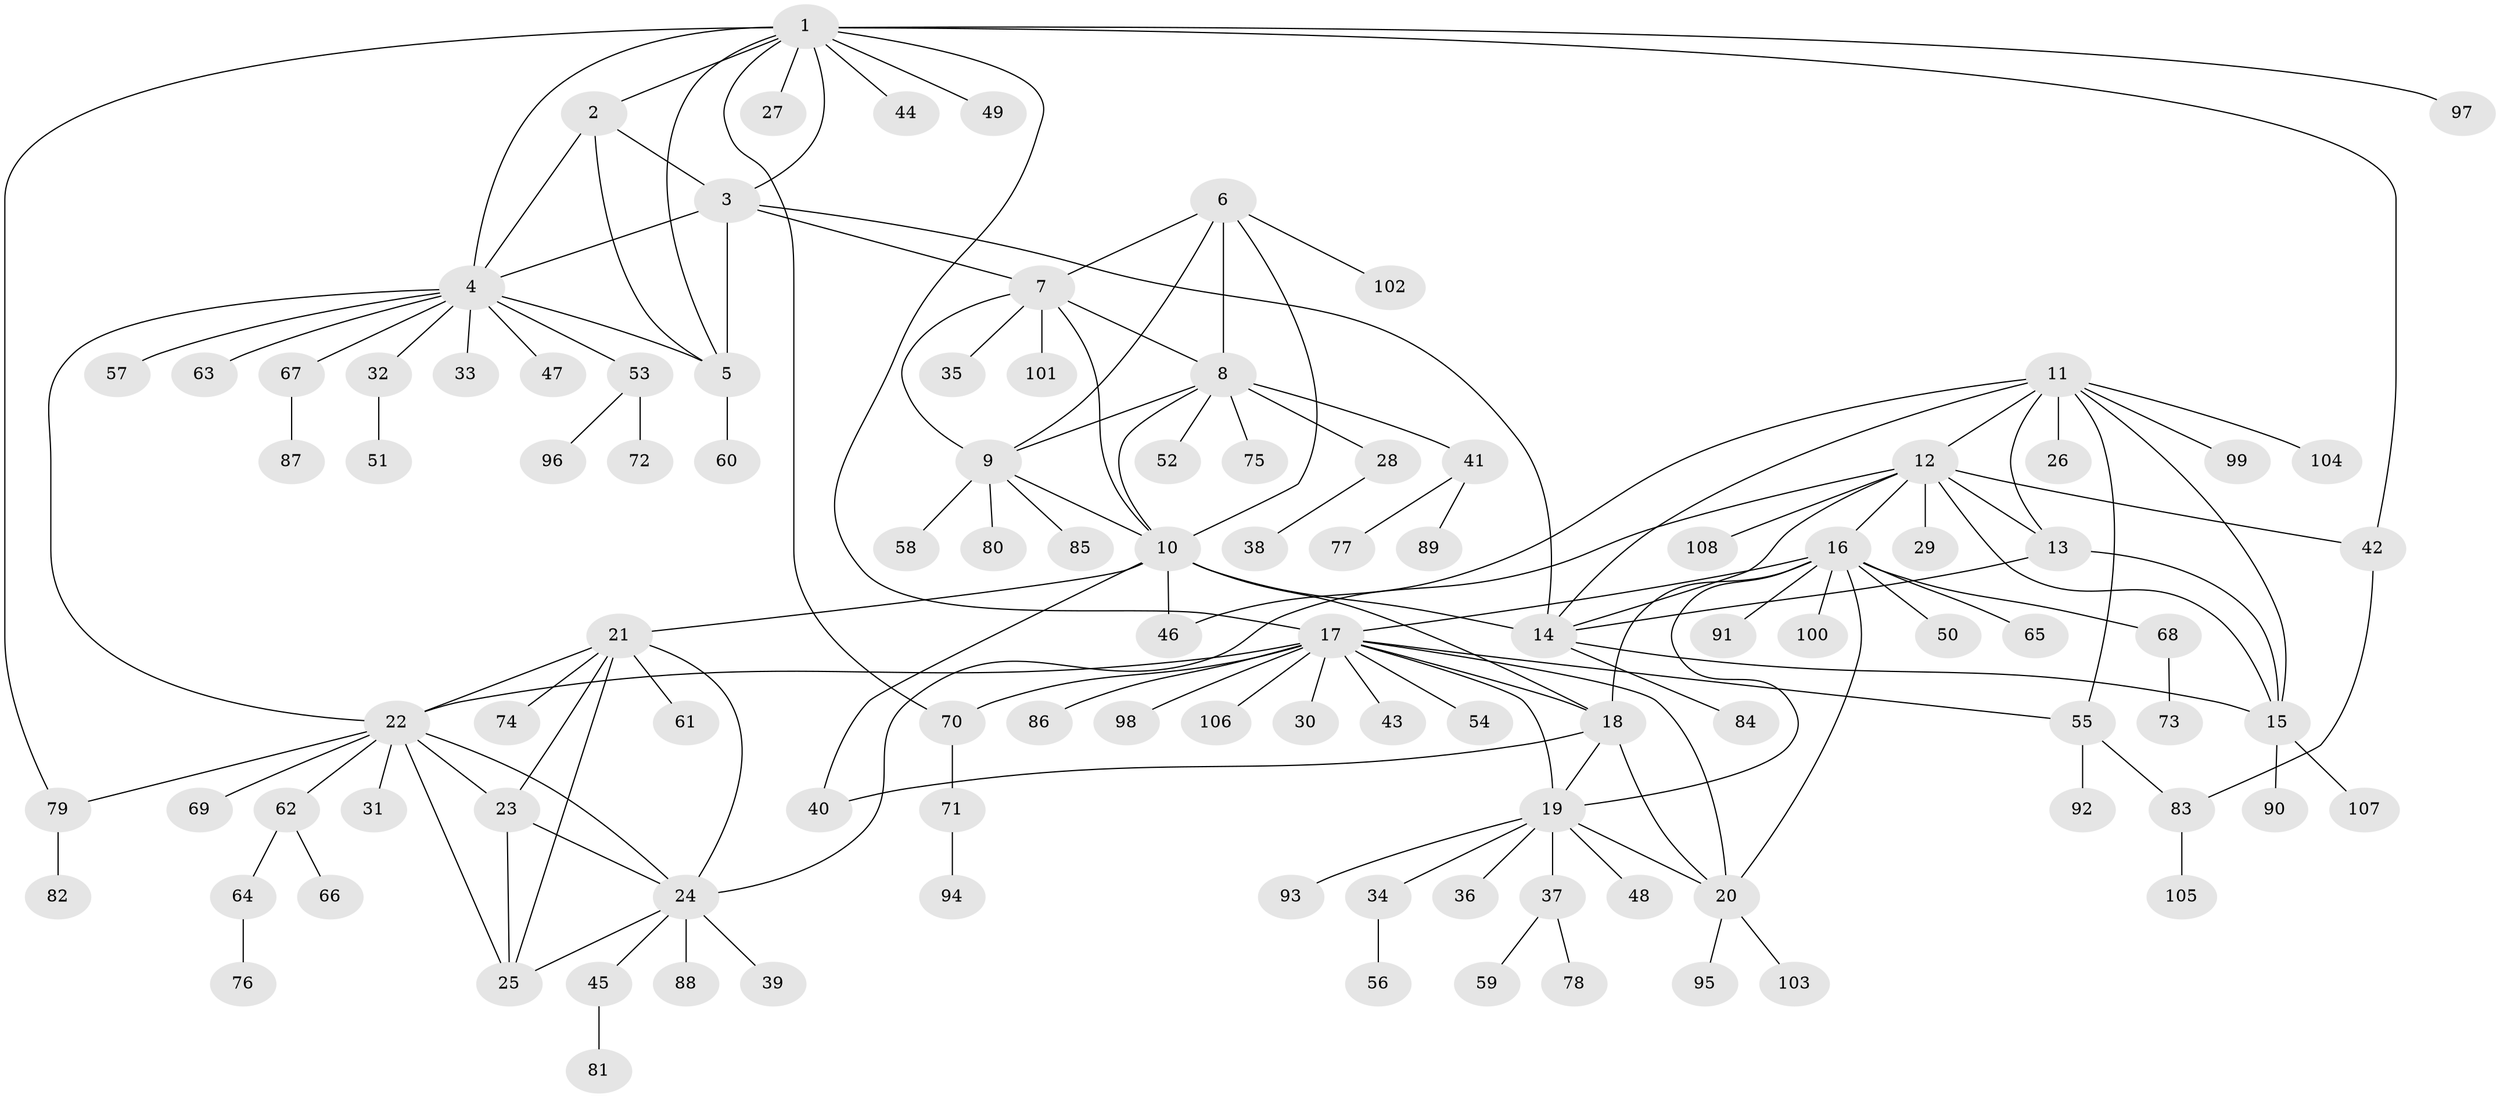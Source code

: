 // Generated by graph-tools (version 1.1) at 2025/50/03/09/25 03:50:32]
// undirected, 108 vertices, 150 edges
graph export_dot {
graph [start="1"]
  node [color=gray90,style=filled];
  1;
  2;
  3;
  4;
  5;
  6;
  7;
  8;
  9;
  10;
  11;
  12;
  13;
  14;
  15;
  16;
  17;
  18;
  19;
  20;
  21;
  22;
  23;
  24;
  25;
  26;
  27;
  28;
  29;
  30;
  31;
  32;
  33;
  34;
  35;
  36;
  37;
  38;
  39;
  40;
  41;
  42;
  43;
  44;
  45;
  46;
  47;
  48;
  49;
  50;
  51;
  52;
  53;
  54;
  55;
  56;
  57;
  58;
  59;
  60;
  61;
  62;
  63;
  64;
  65;
  66;
  67;
  68;
  69;
  70;
  71;
  72;
  73;
  74;
  75;
  76;
  77;
  78;
  79;
  80;
  81;
  82;
  83;
  84;
  85;
  86;
  87;
  88;
  89;
  90;
  91;
  92;
  93;
  94;
  95;
  96;
  97;
  98;
  99;
  100;
  101;
  102;
  103;
  104;
  105;
  106;
  107;
  108;
  1 -- 2;
  1 -- 3;
  1 -- 4;
  1 -- 5;
  1 -- 17;
  1 -- 27;
  1 -- 42;
  1 -- 44;
  1 -- 49;
  1 -- 70;
  1 -- 79;
  1 -- 97;
  2 -- 3;
  2 -- 4;
  2 -- 5;
  3 -- 4;
  3 -- 5;
  3 -- 7;
  3 -- 14;
  4 -- 5;
  4 -- 22;
  4 -- 32;
  4 -- 33;
  4 -- 47;
  4 -- 53;
  4 -- 57;
  4 -- 63;
  4 -- 67;
  5 -- 60;
  6 -- 7;
  6 -- 8;
  6 -- 9;
  6 -- 10;
  6 -- 102;
  7 -- 8;
  7 -- 9;
  7 -- 10;
  7 -- 35;
  7 -- 101;
  8 -- 9;
  8 -- 10;
  8 -- 28;
  8 -- 41;
  8 -- 52;
  8 -- 75;
  9 -- 10;
  9 -- 58;
  9 -- 80;
  9 -- 85;
  10 -- 14;
  10 -- 18;
  10 -- 21;
  10 -- 40;
  10 -- 46;
  11 -- 12;
  11 -- 13;
  11 -- 14;
  11 -- 15;
  11 -- 26;
  11 -- 46;
  11 -- 55;
  11 -- 99;
  11 -- 104;
  12 -- 13;
  12 -- 14;
  12 -- 15;
  12 -- 16;
  12 -- 24;
  12 -- 29;
  12 -- 42;
  12 -- 108;
  13 -- 14;
  13 -- 15;
  14 -- 15;
  14 -- 84;
  15 -- 90;
  15 -- 107;
  16 -- 17;
  16 -- 18;
  16 -- 19;
  16 -- 20;
  16 -- 50;
  16 -- 65;
  16 -- 68;
  16 -- 91;
  16 -- 100;
  17 -- 18;
  17 -- 19;
  17 -- 20;
  17 -- 22;
  17 -- 30;
  17 -- 43;
  17 -- 54;
  17 -- 55;
  17 -- 70;
  17 -- 86;
  17 -- 98;
  17 -- 106;
  18 -- 19;
  18 -- 20;
  18 -- 40;
  19 -- 20;
  19 -- 34;
  19 -- 36;
  19 -- 37;
  19 -- 48;
  19 -- 93;
  20 -- 95;
  20 -- 103;
  21 -- 22;
  21 -- 23;
  21 -- 24;
  21 -- 25;
  21 -- 61;
  21 -- 74;
  22 -- 23;
  22 -- 24;
  22 -- 25;
  22 -- 31;
  22 -- 62;
  22 -- 69;
  22 -- 79;
  23 -- 24;
  23 -- 25;
  24 -- 25;
  24 -- 39;
  24 -- 45;
  24 -- 88;
  28 -- 38;
  32 -- 51;
  34 -- 56;
  37 -- 59;
  37 -- 78;
  41 -- 77;
  41 -- 89;
  42 -- 83;
  45 -- 81;
  53 -- 72;
  53 -- 96;
  55 -- 83;
  55 -- 92;
  62 -- 64;
  62 -- 66;
  64 -- 76;
  67 -- 87;
  68 -- 73;
  70 -- 71;
  71 -- 94;
  79 -- 82;
  83 -- 105;
}

